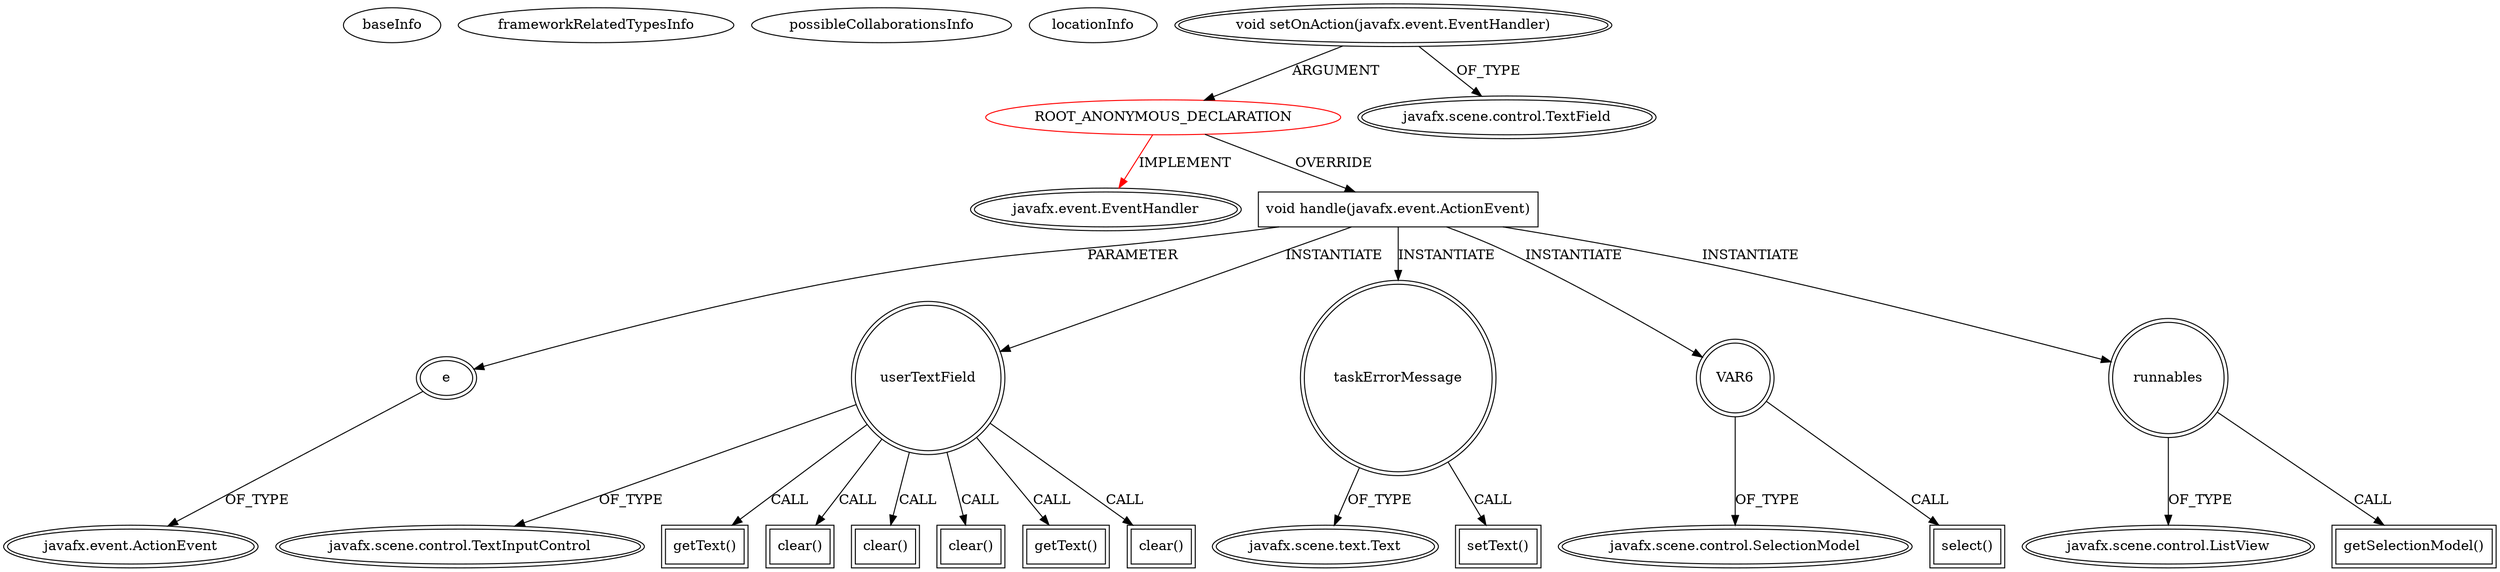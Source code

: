 digraph {
baseInfo[graphId=2616,category="extension_graph",isAnonymous=true,possibleRelation=false]
frameworkRelatedTypesInfo[0="javafx.event.EventHandler"]
possibleCollaborationsInfo[]
locationInfo[projectName="ejdixon13-cs246",filePath="/ejdixon13-cs246/cs246-master/Boldness/src/com/exploration/boldness/GUIInterface.java",contextSignature="javafx.scene.layout.HBox topArea()",graphId="2616"]
0[label="ROOT_ANONYMOUS_DECLARATION",vertexType="ROOT_ANONYMOUS_DECLARATION",isFrameworkType=false,color=red]
1[label="javafx.event.EventHandler",vertexType="FRAMEWORK_INTERFACE_TYPE",isFrameworkType=true,peripheries=2]
2[label="void setOnAction(javafx.event.EventHandler)",vertexType="OUTSIDE_CALL",isFrameworkType=true,peripheries=2]
3[label="javafx.scene.control.TextField",vertexType="FRAMEWORK_CLASS_TYPE",isFrameworkType=true,peripheries=2]
4[label="void handle(javafx.event.ActionEvent)",vertexType="OVERRIDING_METHOD_DECLARATION",isFrameworkType=false,shape=box]
5[label="e",vertexType="PARAMETER_DECLARATION",isFrameworkType=true,peripheries=2]
6[label="javafx.event.ActionEvent",vertexType="FRAMEWORK_CLASS_TYPE",isFrameworkType=true,peripheries=2]
7[label="userTextField",vertexType="VARIABLE_EXPRESION",isFrameworkType=true,peripheries=2,shape=circle]
9[label="javafx.scene.control.TextInputControl",vertexType="FRAMEWORK_CLASS_TYPE",isFrameworkType=true,peripheries=2]
8[label="getText()",vertexType="INSIDE_CALL",isFrameworkType=true,peripheries=2,shape=box]
11[label="clear()",vertexType="INSIDE_CALL",isFrameworkType=true,peripheries=2,shape=box]
13[label="clear()",vertexType="INSIDE_CALL",isFrameworkType=true,peripheries=2,shape=box]
15[label="clear()",vertexType="INSIDE_CALL",isFrameworkType=true,peripheries=2,shape=box]
17[label="getText()",vertexType="INSIDE_CALL",isFrameworkType=true,peripheries=2,shape=box]
18[label="taskErrorMessage",vertexType="VARIABLE_EXPRESION",isFrameworkType=true,peripheries=2,shape=circle]
20[label="javafx.scene.text.Text",vertexType="FRAMEWORK_CLASS_TYPE",isFrameworkType=true,peripheries=2]
19[label="setText()",vertexType="INSIDE_CALL",isFrameworkType=true,peripheries=2,shape=box]
21[label="VAR6",vertexType="VARIABLE_EXPRESION",isFrameworkType=true,peripheries=2,shape=circle]
23[label="javafx.scene.control.SelectionModel",vertexType="FRAMEWORK_CLASS_TYPE",isFrameworkType=true,peripheries=2]
22[label="select()",vertexType="INSIDE_CALL",isFrameworkType=true,peripheries=2,shape=box]
24[label="runnables",vertexType="VARIABLE_EXPRESION",isFrameworkType=true,peripheries=2,shape=circle]
26[label="javafx.scene.control.ListView",vertexType="FRAMEWORK_CLASS_TYPE",isFrameworkType=true,peripheries=2]
25[label="getSelectionModel()",vertexType="INSIDE_CALL",isFrameworkType=true,peripheries=2,shape=box]
28[label="clear()",vertexType="INSIDE_CALL",isFrameworkType=true,peripheries=2,shape=box]
0->1[label="IMPLEMENT",color=red]
2->0[label="ARGUMENT"]
2->3[label="OF_TYPE"]
0->4[label="OVERRIDE"]
5->6[label="OF_TYPE"]
4->5[label="PARAMETER"]
4->7[label="INSTANTIATE"]
7->9[label="OF_TYPE"]
7->8[label="CALL"]
7->11[label="CALL"]
7->13[label="CALL"]
7->15[label="CALL"]
7->17[label="CALL"]
4->18[label="INSTANTIATE"]
18->20[label="OF_TYPE"]
18->19[label="CALL"]
4->21[label="INSTANTIATE"]
21->23[label="OF_TYPE"]
21->22[label="CALL"]
4->24[label="INSTANTIATE"]
24->26[label="OF_TYPE"]
24->25[label="CALL"]
7->28[label="CALL"]
}
